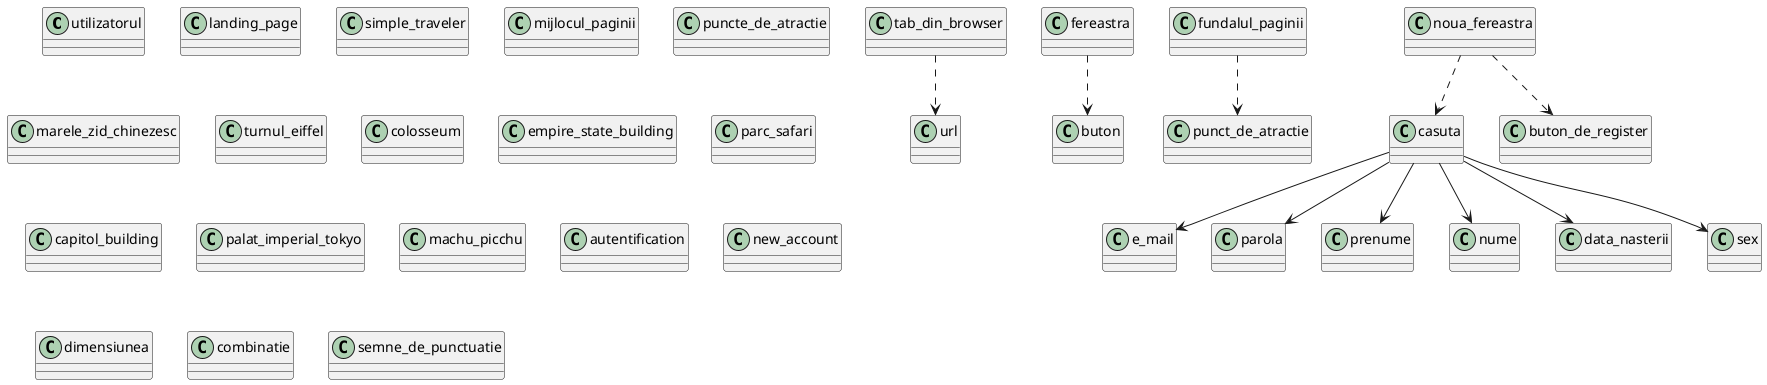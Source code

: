 @startuml
class utilizatorul {}
class url {}
class tab_din_browser {}
class landing_page {}
tab_din_browser..>url
class simple_traveler {}
class fereastra {}
class buton {}
class mijlocul_paginii {}
class fundalul_paginii {}
class puncte_de_atractie {}
class marele_zid_chinezesc {}
class turnul_eiffel {}
class colosseum {}
class empire_state_building {}
class parc_safari {}
class capitol_building {}
class palat_imperial_tokyo {}
class machu_picchu {}
class autentification {}
class new_account {}
class dimensiunea {}
fereastra..>buton
fundalul_paginii..>punct_de_atractie
class noua_fereastra {}
class casuta {}
class buton_de_register {}
class e_mail {}
class parola {}
class prenume {}
class nume {}
class data_nasterii {}
class sex {}
class combinatie {}
class semne_de_punctuatie {}
noua_fereastra..>casuta
noua_fereastra..>buton_de_register
casuta-->e_mail
casuta-->parola
casuta-->prenume
casuta-->nume
casuta-->data_nasterii
casuta-->sex
@enduml